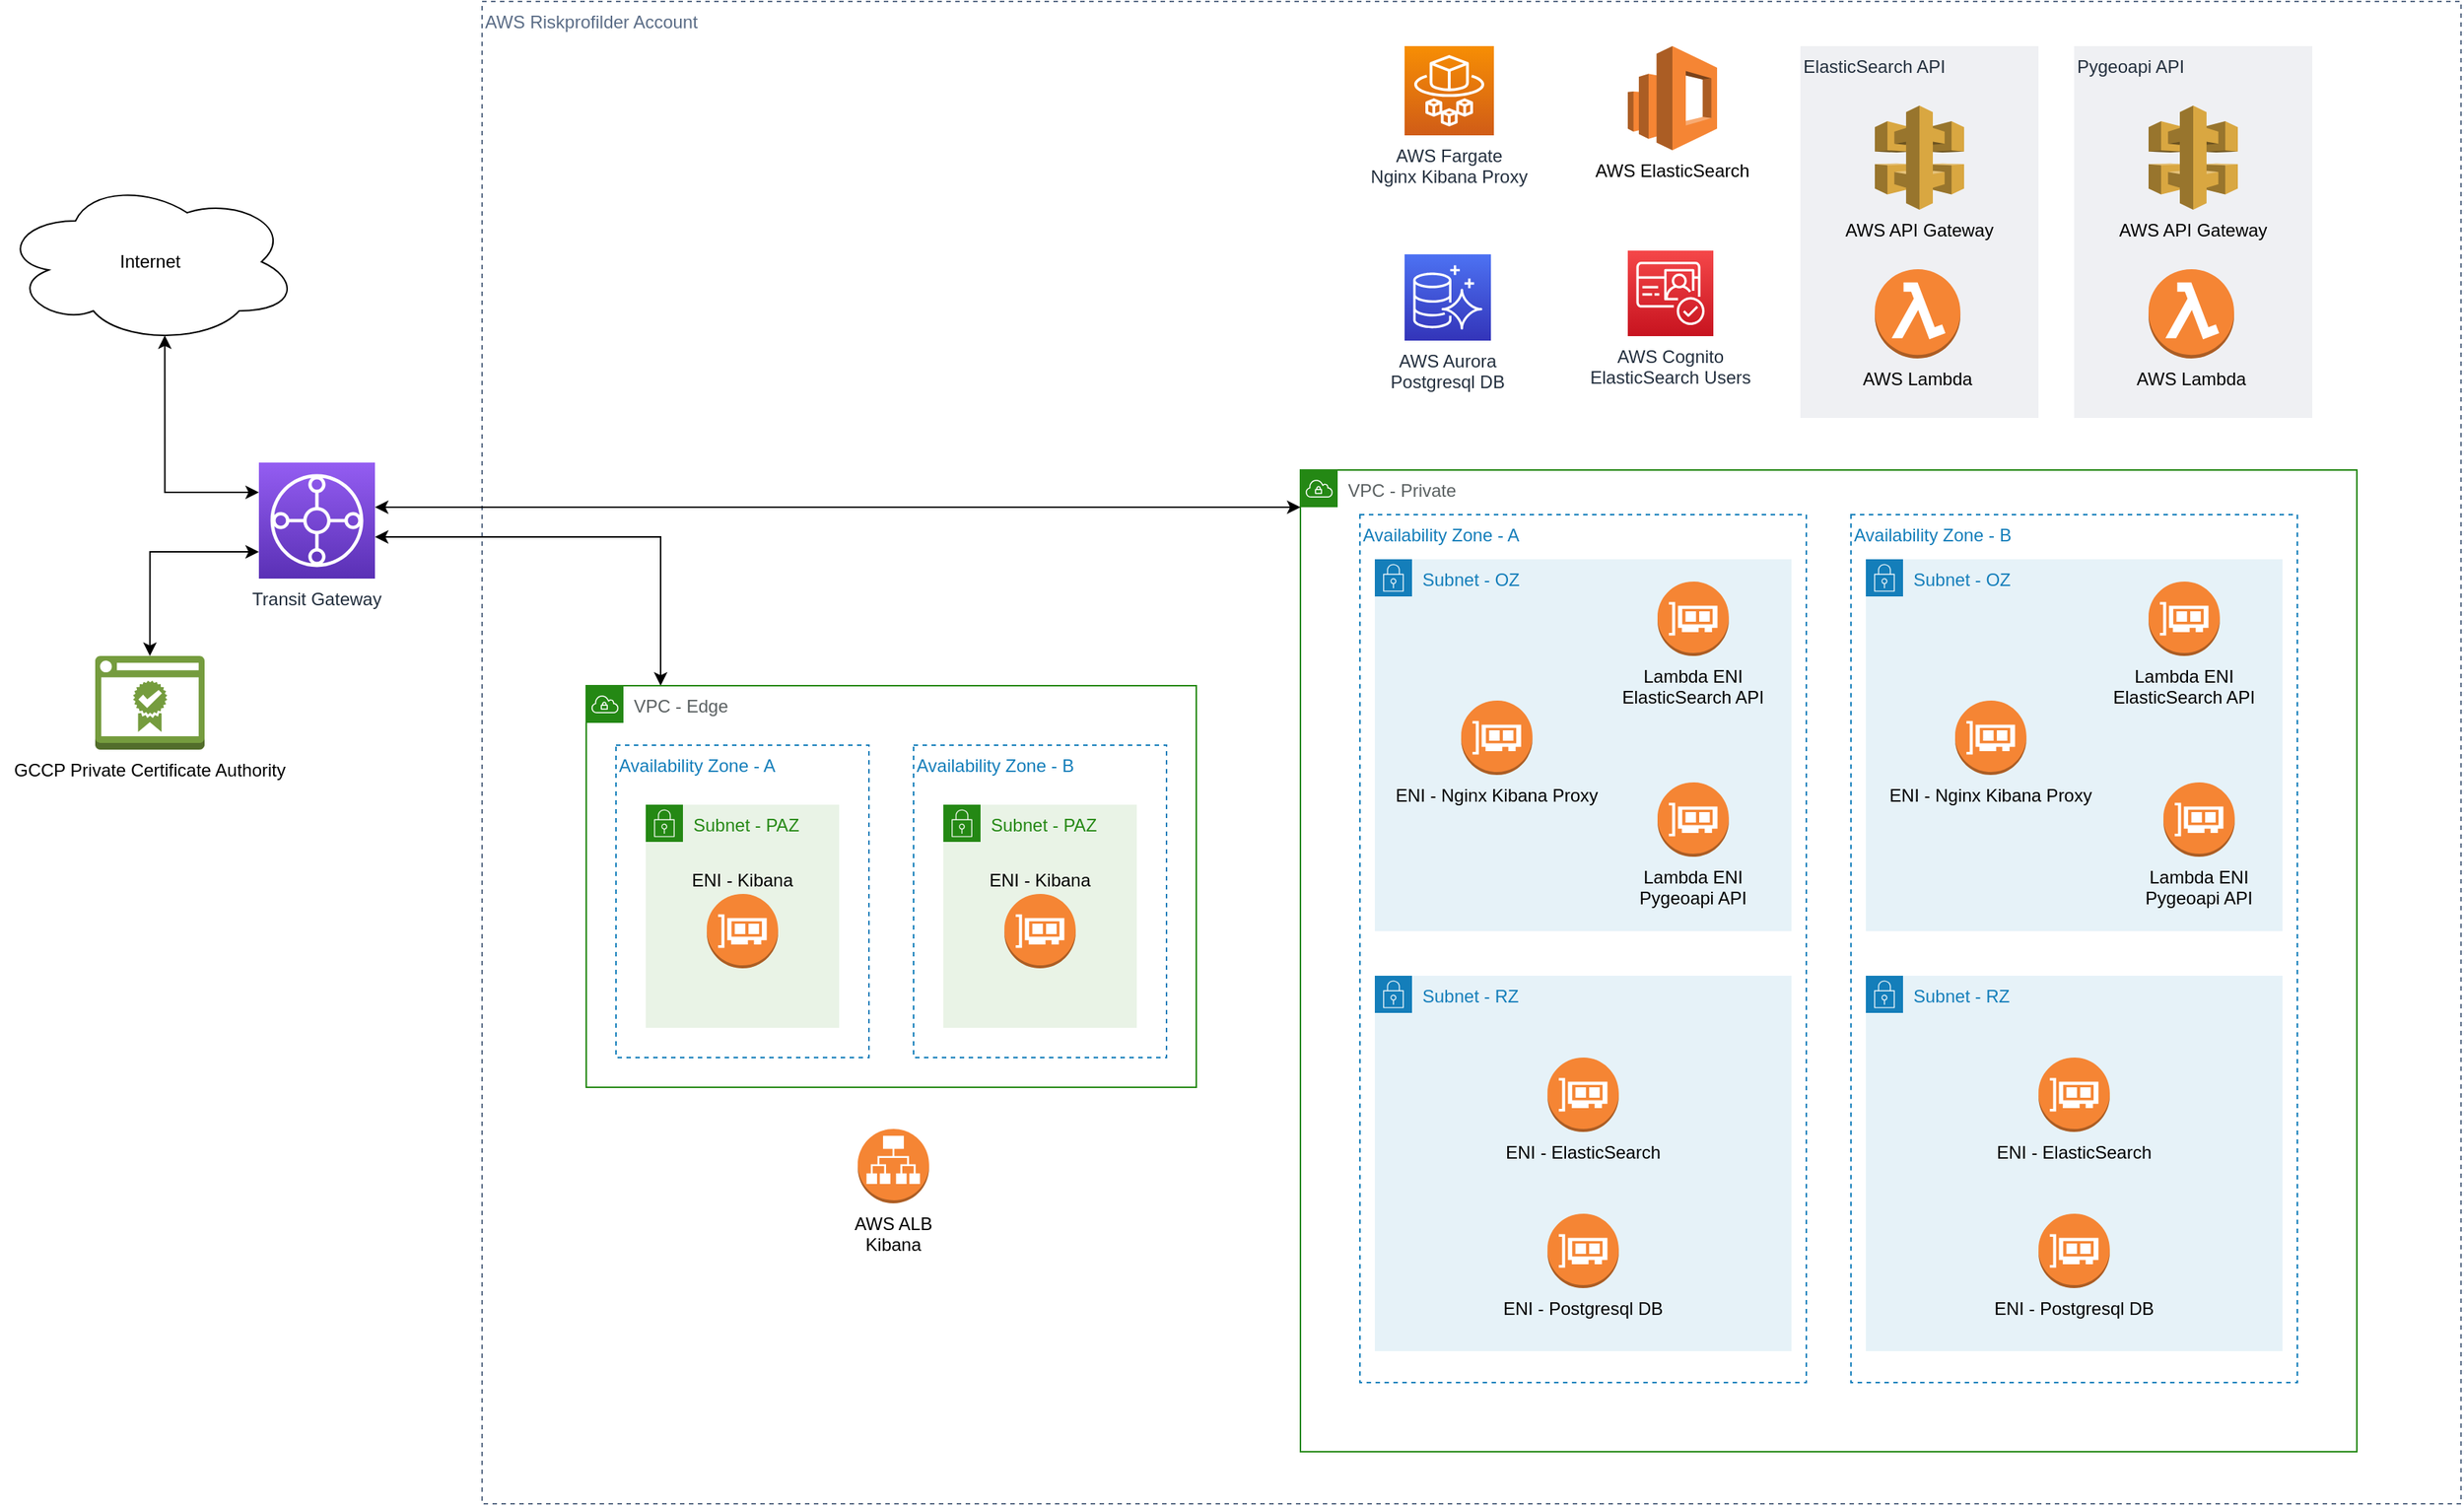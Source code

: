 <mxfile version="14.4.3" type="device"><diagram id="hRFbYOHeCeow71hb9mu3" name="Page-1"><mxGraphModel dx="2556" dy="862" grid="1" gridSize="10" guides="1" tooltips="1" connect="1" arrows="1" fold="1" page="0" pageScale="1" pageWidth="1100" pageHeight="850" background="#FFFFFF" math="0" shadow="0"><root><mxCell id="0"/><mxCell id="1" parent="0"/><mxCell id="OBFTsgKdTBAOhApYn5y8-22" value="AWS Riskprofilder Account" style="fillColor=none;strokeColor=#5A6C86;dashed=1;verticalAlign=top;fontStyle=0;fontColor=#5A6C86;align=left;" parent="1" vertex="1"><mxGeometry x="-650" y="20" width="1330" height="1010" as="geometry"/></mxCell><mxCell id="V7WVWCpH0-koTeBUoKDS-56" value="" style="edgeStyle=orthogonalEdgeStyle;rounded=0;orthogonalLoop=1;jettySize=auto;startArrow=classic;startFill=1;" parent="1" source="OBFTsgKdTBAOhApYn5y8-12" target="OBFTsgKdTBAOhApYn5y8-62" edge="1"><mxGeometry relative="1" as="geometry"><Array as="points"><mxPoint x="-530" y="380"/></Array></mxGeometry></mxCell><mxCell id="OBFTsgKdTBAOhApYn5y8-12" value="Transit Gateway" style="outlineConnect=0;fontColor=#232F3E;gradientColor=#945DF2;gradientDirection=north;fillColor=#5A30B5;strokeColor=#ffffff;dashed=0;verticalLabelPosition=bottom;verticalAlign=top;align=center;fontSize=12;fontStyle=0;aspect=fixed;shape=mxgraph.aws4.resourceIcon;resIcon=mxgraph.aws4.transit_gateway;" parent="1" vertex="1"><mxGeometry x="-800" y="330" width="78" height="78" as="geometry"/></mxCell><mxCell id="OBFTsgKdTBAOhApYn5y8-54" value="GCCP Private Certificate Authority" style="outlineConnect=0;dashed=0;verticalLabelPosition=bottom;verticalAlign=top;align=center;shape=mxgraph.aws3.certificate_manager_2;fillColor=#759C3E;gradientColor=none;" parent="1" vertex="1"><mxGeometry x="-910" y="460" width="73.5" height="63" as="geometry"/></mxCell><mxCell id="OBFTsgKdTBAOhApYn5y8-72" value="" style="group;align=left;" parent="1" vertex="1" connectable="0"><mxGeometry x="-580" y="480" width="410" height="270" as="geometry"/></mxCell><mxCell id="OBFTsgKdTBAOhApYn5y8-62" value="VPC - Edge" style="points=[[0,0],[0.25,0],[0.5,0],[0.75,0],[1,0],[1,0.25],[1,0.5],[1,0.75],[1,1],[0.75,1],[0.5,1],[0.25,1],[0,1],[0,0.75],[0,0.5],[0,0.25]];outlineConnect=0;gradientColor=none;whiteSpace=wrap;fontSize=12;fontStyle=0;shape=mxgraph.aws4.group;grIcon=mxgraph.aws4.group_vpc;strokeColor=#248814;fillColor=none;verticalAlign=top;align=left;spacingLeft=30;dashed=0;fontColor=#5A6061;" parent="OBFTsgKdTBAOhApYn5y8-72" vertex="1"><mxGeometry width="410" height="270" as="geometry"/></mxCell><mxCell id="OBFTsgKdTBAOhApYn5y8-64" value="Availability Zone - A" style="fillColor=none;strokeColor=#147EBA;dashed=1;verticalAlign=top;fontStyle=0;fontColor=#147EBA;align=left;" parent="OBFTsgKdTBAOhApYn5y8-72" vertex="1"><mxGeometry x="20" y="40" width="170" height="210" as="geometry"/></mxCell><mxCell id="OBFTsgKdTBAOhApYn5y8-65" value="Availability Zone - B" style="fillColor=none;strokeColor=#147EBA;dashed=1;verticalAlign=top;fontStyle=0;fontColor=#147EBA;align=left;" parent="OBFTsgKdTBAOhApYn5y8-72" vertex="1"><mxGeometry x="220" y="40" width="170" height="210" as="geometry"/></mxCell><mxCell id="OBFTsgKdTBAOhApYn5y8-66" value="Subnet - PAZ" style="points=[[0,0],[0.25,0],[0.5,0],[0.75,0],[1,0],[1,0.25],[1,0.5],[1,0.75],[1,1],[0.75,1],[0.5,1],[0.25,1],[0,1],[0,0.75],[0,0.5],[0,0.25]];outlineConnect=0;gradientColor=none;whiteSpace=wrap;fontSize=12;fontStyle=0;shape=mxgraph.aws4.group;grIcon=mxgraph.aws4.group_security_group;grStroke=0;strokeColor=#248814;fillColor=#E9F3E6;verticalAlign=top;align=left;spacingLeft=30;fontColor=#248814;dashed=0;" parent="OBFTsgKdTBAOhApYn5y8-72" vertex="1"><mxGeometry x="40" y="80" width="130" height="150" as="geometry"/></mxCell><mxCell id="OBFTsgKdTBAOhApYn5y8-67" value="Subnet - PAZ" style="points=[[0,0],[0.25,0],[0.5,0],[0.75,0],[1,0],[1,0.25],[1,0.5],[1,0.75],[1,1],[0.75,1],[0.5,1],[0.25,1],[0,1],[0,0.75],[0,0.5],[0,0.25]];outlineConnect=0;gradientColor=none;whiteSpace=wrap;fontSize=12;fontStyle=0;shape=mxgraph.aws4.group;grIcon=mxgraph.aws4.group_security_group;grStroke=0;strokeColor=#248814;fillColor=#E9F3E6;verticalAlign=top;align=left;spacingLeft=30;fontColor=#248814;dashed=0;" parent="OBFTsgKdTBAOhApYn5y8-72" vertex="1"><mxGeometry x="240" y="80" width="130" height="150" as="geometry"/></mxCell><mxCell id="V7WVWCpH0-koTeBUoKDS-15" value="ENI - Kibana" style="outlineConnect=0;dashed=0;verticalLabelPosition=top;verticalAlign=bottom;align=center;shape=mxgraph.aws3.elastic_network_interface;fillColor=#F58534;gradientColor=none;labelPosition=center;" parent="OBFTsgKdTBAOhApYn5y8-72" vertex="1"><mxGeometry x="81.04" y="140" width="47.92" height="50" as="geometry"/></mxCell><mxCell id="V7WVWCpH0-koTeBUoKDS-14" value="ENI - Kibana" style="outlineConnect=0;dashed=0;verticalLabelPosition=top;verticalAlign=bottom;align=center;shape=mxgraph.aws3.elastic_network_interface;fillColor=#F58534;gradientColor=none;labelPosition=center;" parent="OBFTsgKdTBAOhApYn5y8-72" vertex="1"><mxGeometry x="281.04" y="140" width="47.92" height="50" as="geometry"/></mxCell><mxCell id="OBFTsgKdTBAOhApYn5y8-73" value="" style="group;" parent="1" vertex="1" connectable="0"><mxGeometry x="-100" y="95" width="710" height="900" as="geometry"/></mxCell><mxCell id="OBFTsgKdTBAOhApYn5y8-23" value="VPC - Private" style="points=[[0,0],[0.25,0],[0.5,0],[0.75,0],[1,0],[1,0.25],[1,0.5],[1,0.75],[1,1],[0.75,1],[0.5,1],[0.25,1],[0,1],[0,0.75],[0,0.5],[0,0.25]];outlineConnect=0;gradientColor=none;whiteSpace=wrap;fontSize=12;fontStyle=0;shape=mxgraph.aws4.group;grIcon=mxgraph.aws4.group_vpc;strokeColor=#248814;fillColor=none;verticalAlign=top;align=left;spacingLeft=30;dashed=0;fontColor=#5A6061;" parent="OBFTsgKdTBAOhApYn5y8-73" vertex="1"><mxGeometry y="240" width="710" height="660" as="geometry"/></mxCell><mxCell id="OBFTsgKdTBAOhApYn5y8-41" value="Availability Zone - B" style="fillColor=none;strokeColor=#147EBA;dashed=1;verticalAlign=top;fontStyle=0;fontColor=#147EBA;align=left;" parent="OBFTsgKdTBAOhApYn5y8-73" vertex="1"><mxGeometry x="370" y="270" width="300" height="583.45" as="geometry"/></mxCell><mxCell id="OBFTsgKdTBAOhApYn5y8-24" value="Availability Zone - A" style="fillColor=none;strokeColor=#147EBA;dashed=1;verticalAlign=top;fontStyle=0;fontColor=#147EBA;align=left;" parent="OBFTsgKdTBAOhApYn5y8-73" vertex="1"><mxGeometry x="40" y="270" width="300" height="583.45" as="geometry"/></mxCell><mxCell id="OBFTsgKdTBAOhApYn5y8-27" value="Subnet - RZ" style="points=[[0,0],[0.25,0],[0.5,0],[0.75,0],[1,0],[1,0.25],[1,0.5],[1,0.75],[1,1],[0.75,1],[0.5,1],[0.25,1],[0,1],[0,0.75],[0,0.5],[0,0.25]];outlineConnect=0;gradientColor=none;whiteSpace=wrap;fontSize=12;fontStyle=0;shape=mxgraph.aws4.group;grIcon=mxgraph.aws4.group_security_group;grStroke=0;strokeColor=#147EBA;fillColor=#E6F2F8;verticalAlign=top;align=left;spacingLeft=30;fontColor=#147EBA;dashed=0;" parent="OBFTsgKdTBAOhApYn5y8-73" vertex="1"><mxGeometry x="50" y="580" width="280" height="252.41" as="geometry"/></mxCell><mxCell id="OBFTsgKdTBAOhApYn5y8-28" value="Subnet - OZ" style="points=[[0,0],[0.25,0],[0.5,0],[0.75,0],[1,0],[1,0.25],[1,0.5],[1,0.75],[1,1],[0.75,1],[0.5,1],[0.25,1],[0,1],[0,0.75],[0,0.5],[0,0.25]];outlineConnect=0;gradientColor=none;whiteSpace=wrap;fontSize=12;fontStyle=0;shape=mxgraph.aws4.group;grIcon=mxgraph.aws4.group_security_group;grStroke=0;strokeColor=#147EBA;fillColor=#E6F2F8;verticalAlign=top;align=left;spacingLeft=30;fontColor=#147EBA;dashed=0;" parent="OBFTsgKdTBAOhApYn5y8-73" vertex="1"><mxGeometry x="50" y="300" width="280" height="250" as="geometry"/></mxCell><mxCell id="OBFTsgKdTBAOhApYn5y8-31" value="Subnet - RZ" style="points=[[0,0],[0.25,0],[0.5,0],[0.75,0],[1,0],[1,0.25],[1,0.5],[1,0.75],[1,1],[0.75,1],[0.5,1],[0.25,1],[0,1],[0,0.75],[0,0.5],[0,0.25]];outlineConnect=0;gradientColor=none;whiteSpace=wrap;fontSize=12;fontStyle=0;shape=mxgraph.aws4.group;grIcon=mxgraph.aws4.group_security_group;grStroke=0;strokeColor=#147EBA;fillColor=#E6F2F8;verticalAlign=top;align=left;spacingLeft=30;fontColor=#147EBA;dashed=0;" parent="OBFTsgKdTBAOhApYn5y8-73" vertex="1"><mxGeometry x="380" y="580" width="280" height="252.41" as="geometry"/></mxCell><mxCell id="OBFTsgKdTBAOhApYn5y8-32" value="Subnet - OZ" style="points=[[0,0],[0.25,0],[0.5,0],[0.75,0],[1,0],[1,0.25],[1,0.5],[1,0.75],[1,1],[0.75,1],[0.5,1],[0.25,1],[0,1],[0,0.75],[0,0.5],[0,0.25]];outlineConnect=0;gradientColor=none;whiteSpace=wrap;fontSize=12;fontStyle=0;shape=mxgraph.aws4.group;grIcon=mxgraph.aws4.group_security_group;grStroke=0;strokeColor=#147EBA;fillColor=#E6F2F8;verticalAlign=top;align=left;spacingLeft=30;fontColor=#147EBA;dashed=0;" parent="OBFTsgKdTBAOhApYn5y8-73" vertex="1"><mxGeometry x="380" y="300" width="280" height="250" as="geometry"/></mxCell><mxCell id="V7WVWCpH0-koTeBUoKDS-19" value="ENI - Nginx Kibana Proxy" style="outlineConnect=0;dashed=0;verticalLabelPosition=bottom;verticalAlign=top;align=center;shape=mxgraph.aws3.elastic_network_interface;fillColor=#F58534;gradientColor=none;labelPosition=center;" parent="OBFTsgKdTBAOhApYn5y8-73" vertex="1"><mxGeometry x="108.04" y="395" width="47.92" height="50" as="geometry"/></mxCell><mxCell id="V7WVWCpH0-koTeBUoKDS-18" value="ENI - Nginx Kibana Proxy" style="outlineConnect=0;dashed=0;verticalLabelPosition=bottom;verticalAlign=top;align=center;shape=mxgraph.aws3.elastic_network_interface;fillColor=#F58534;gradientColor=none;labelPosition=center;" parent="OBFTsgKdTBAOhApYn5y8-73" vertex="1"><mxGeometry x="440" y="395" width="47.92" height="50" as="geometry"/></mxCell><mxCell id="V7WVWCpH0-koTeBUoKDS-21" value="AWS Aurora&#10;Postgresql DB" style="points=[[0,0,0],[0.25,0,0],[0.5,0,0],[0.75,0,0],[1,0,0],[0,1,0],[0.25,1,0],[0.5,1,0],[0.75,1,0],[1,1,0],[0,0.25,0],[0,0.5,0],[0,0.75,0],[1,0.25,0],[1,0.5,0],[1,0.75,0]];outlineConnect=0;fontColor=#232F3E;gradientColor=#4D72F3;gradientDirection=north;fillColor=#3334B9;strokeColor=#ffffff;dashed=0;verticalLabelPosition=bottom;verticalAlign=top;align=center;fontSize=12;fontStyle=0;aspect=fixed;shape=mxgraph.aws4.resourceIcon;resIcon=mxgraph.aws4.aurora;" parent="OBFTsgKdTBAOhApYn5y8-73" vertex="1"><mxGeometry x="70.0" y="95" width="58" height="58" as="geometry"/></mxCell><mxCell id="V7WVWCpH0-koTeBUoKDS-22" value="ENI - Postgresql DB" style="outlineConnect=0;dashed=0;verticalLabelPosition=bottom;verticalAlign=top;align=center;shape=mxgraph.aws3.elastic_network_interface;fillColor=#F58534;gradientColor=none;labelPosition=center;" parent="OBFTsgKdTBAOhApYn5y8-73" vertex="1"><mxGeometry x="166.04" y="740" width="47.92" height="50" as="geometry"/></mxCell><mxCell id="V7WVWCpH0-koTeBUoKDS-23" value="ENI - ElasticSearch" style="outlineConnect=0;dashed=0;verticalLabelPosition=bottom;verticalAlign=top;align=center;shape=mxgraph.aws3.elastic_network_interface;fillColor=#F58534;gradientColor=none;labelPosition=center;" parent="OBFTsgKdTBAOhApYn5y8-73" vertex="1"><mxGeometry x="496.04" y="635" width="47.92" height="50" as="geometry"/></mxCell><mxCell id="V7WVWCpH0-koTeBUoKDS-28" value="ENI - Postgresql DB" style="outlineConnect=0;dashed=0;verticalLabelPosition=bottom;verticalAlign=top;align=center;shape=mxgraph.aws3.elastic_network_interface;fillColor=#F58534;gradientColor=none;labelPosition=center;" parent="OBFTsgKdTBAOhApYn5y8-73" vertex="1"><mxGeometry x="496.04" y="740" width="47.92" height="50" as="geometry"/></mxCell><mxCell id="V7WVWCpH0-koTeBUoKDS-50" value="Lambda ENI&#10;ElasticSearch API" style="outlineConnect=0;dashed=0;verticalLabelPosition=bottom;verticalAlign=top;align=center;shape=mxgraph.aws3.elastic_network_interface;fillColor=#F58534;gradientColor=none;labelPosition=center;" parent="OBFTsgKdTBAOhApYn5y8-73" vertex="1"><mxGeometry x="240" y="315" width="47.92" height="50" as="geometry"/></mxCell><mxCell id="V7WVWCpH0-koTeBUoKDS-51" value="Lambda ENI&#10;ElasticSearch API" style="outlineConnect=0;dashed=0;verticalLabelPosition=bottom;verticalAlign=top;align=center;shape=mxgraph.aws3.elastic_network_interface;fillColor=#F58534;gradientColor=none;labelPosition=center;" parent="OBFTsgKdTBAOhApYn5y8-73" vertex="1"><mxGeometry x="570" y="315" width="47.92" height="50" as="geometry"/></mxCell><mxCell id="V7WVWCpH0-koTeBUoKDS-52" value="Lambda ENI&#10;Pygeoapi API" style="outlineConnect=0;dashed=0;verticalLabelPosition=bottom;verticalAlign=top;align=center;shape=mxgraph.aws3.elastic_network_interface;fillColor=#F58534;gradientColor=none;labelPosition=center;" parent="OBFTsgKdTBAOhApYn5y8-73" vertex="1"><mxGeometry x="240" y="450" width="47.92" height="50" as="geometry"/></mxCell><mxCell id="V7WVWCpH0-koTeBUoKDS-53" value="Lambda ENI&#10;Pygeoapi API" style="outlineConnect=0;dashed=0;verticalLabelPosition=bottom;verticalAlign=top;align=center;shape=mxgraph.aws3.elastic_network_interface;fillColor=#F58534;gradientColor=none;labelPosition=center;" parent="OBFTsgKdTBAOhApYn5y8-73" vertex="1"><mxGeometry x="580" y="450" width="47.92" height="50" as="geometry"/></mxCell><mxCell id="V7WVWCpH0-koTeBUoKDS-27" value="ENI - ElasticSearch" style="outlineConnect=0;dashed=0;verticalLabelPosition=bottom;verticalAlign=top;align=center;shape=mxgraph.aws3.elastic_network_interface;fillColor=#F58534;gradientColor=none;labelPosition=center;" parent="OBFTsgKdTBAOhApYn5y8-73" vertex="1"><mxGeometry x="166.04" y="635" width="47.92" height="50" as="geometry"/></mxCell><mxCell id="V7WVWCpH0-koTeBUoKDS-63" value="" style="group;" parent="OBFTsgKdTBAOhApYn5y8-73" vertex="1" connectable="0"><mxGeometry x="336.04" y="-45" width="160" height="250" as="geometry"/></mxCell><mxCell id="V7WVWCpH0-koTeBUoKDS-64" value="ElasticSearch API" style="fillColor=#EFF0F3;strokeColor=none;dashed=0;verticalAlign=top;fontStyle=0;fontColor=#232F3D;align=left;" parent="V7WVWCpH0-koTeBUoKDS-63" vertex="1"><mxGeometry width="160" height="250" as="geometry"/></mxCell><mxCell id="V7WVWCpH0-koTeBUoKDS-65" value="AWS API Gateway" style="outlineConnect=0;dashed=0;verticalLabelPosition=bottom;verticalAlign=top;align=center;shape=mxgraph.aws3.api_gateway;fillColor=#D9A741;gradientColor=none;" parent="V7WVWCpH0-koTeBUoKDS-63" vertex="1"><mxGeometry x="50" y="40" width="60" height="70" as="geometry"/></mxCell><mxCell id="V7WVWCpH0-koTeBUoKDS-66" value="AWS Lambda" style="outlineConnect=0;dashed=0;verticalLabelPosition=bottom;verticalAlign=top;align=center;shape=mxgraph.aws3.lambda_function;fillColor=#F58534;gradientColor=none;" parent="V7WVWCpH0-koTeBUoKDS-63" vertex="1"><mxGeometry x="50" y="150" width="57.5" height="60" as="geometry"/></mxCell><mxCell id="V7WVWCpH0-koTeBUoKDS-62" value="" style="group;" parent="OBFTsgKdTBAOhApYn5y8-73" vertex="1" connectable="0"><mxGeometry x="520" y="-45" width="160" height="250" as="geometry"/></mxCell><mxCell id="V7WVWCpH0-koTeBUoKDS-61" value="Pygeoapi API" style="fillColor=#EFF0F3;strokeColor=none;dashed=0;verticalAlign=top;fontStyle=0;fontColor=#232F3D;align=left;" parent="V7WVWCpH0-koTeBUoKDS-62" vertex="1"><mxGeometry width="160" height="250" as="geometry"/></mxCell><mxCell id="V7WVWCpH0-koTeBUoKDS-26" value="AWS API Gateway" style="outlineConnect=0;dashed=0;verticalLabelPosition=bottom;verticalAlign=top;align=center;shape=mxgraph.aws3.api_gateway;fillColor=#D9A741;gradientColor=none;" parent="V7WVWCpH0-koTeBUoKDS-62" vertex="1"><mxGeometry x="50" y="40" width="60" height="70" as="geometry"/></mxCell><mxCell id="V7WVWCpH0-koTeBUoKDS-29" value="AWS Lambda" style="outlineConnect=0;dashed=0;verticalLabelPosition=bottom;verticalAlign=top;align=center;shape=mxgraph.aws3.lambda_function;fillColor=#F58534;gradientColor=none;" parent="V7WVWCpH0-koTeBUoKDS-62" vertex="1"><mxGeometry x="50" y="150" width="57.5" height="60" as="geometry"/></mxCell><mxCell id="wEzQMkDf1KCq-49ZYsBy-1" value="AWS Cognito&#10;ElasticSearch Users" style="points=[[0,0,0],[0.25,0,0],[0.5,0,0],[0.75,0,0],[1,0,0],[0,1,0],[0.25,1,0],[0.5,1,0],[0.75,1,0],[1,1,0],[0,0.25,0],[0,0.5,0],[0,0.75,0],[1,0.25,0],[1,0.5,0],[1,0.75,0]];outlineConnect=0;fontColor=#232F3E;gradientColor=#F54749;gradientDirection=north;fillColor=#C7131F;strokeColor=#ffffff;dashed=0;verticalLabelPosition=bottom;verticalAlign=top;align=center;fontSize=12;fontStyle=0;aspect=fixed;shape=mxgraph.aws4.resourceIcon;resIcon=mxgraph.aws4.cognito;" vertex="1" parent="OBFTsgKdTBAOhApYn5y8-73"><mxGeometry x="220" y="92.5" width="57.5" height="57.5" as="geometry"/></mxCell><mxCell id="OBFTsgKdTBAOhApYn5y8-103" value="Internet" style="ellipse;shape=cloud;whiteSpace=wrap;align=center;" parent="1" vertex="1"><mxGeometry x="-973.25" y="140" width="200" height="110" as="geometry"/></mxCell><mxCell id="V7WVWCpH0-koTeBUoKDS-11" value="AWS ALB&#10;Kibana" style="outlineConnect=0;dashed=0;verticalLabelPosition=bottom;verticalAlign=top;align=center;shape=mxgraph.aws3.application_load_balancer;fillColor=#F58534;gradientColor=none;" parent="1" vertex="1"><mxGeometry x="-397.5" y="778" width="47.92" height="50" as="geometry"/></mxCell><mxCell id="V7WVWCpH0-koTeBUoKDS-57" value="" style="edgeStyle=orthogonalEdgeStyle;rounded=0;orthogonalLoop=1;jettySize=auto;startArrow=classic;startFill=1;" parent="1" source="OBFTsgKdTBAOhApYn5y8-12" target="OBFTsgKdTBAOhApYn5y8-23" edge="1"><mxGeometry relative="1" as="geometry"><mxPoint x="-630" y="80" as="sourcePoint"/><mxPoint x="40" y="290" as="targetPoint"/><Array as="points"><mxPoint x="-630" y="360"/><mxPoint x="-630" y="360"/></Array></mxGeometry></mxCell><mxCell id="V7WVWCpH0-koTeBUoKDS-58" value="" style="edgeStyle=orthogonalEdgeStyle;rounded=0;orthogonalLoop=1;jettySize=auto;startArrow=classic;startFill=1;exitX=0.55;exitY=0.95;exitDx=0;exitDy=0;exitPerimeter=0;" parent="1" source="OBFTsgKdTBAOhApYn5y8-103" target="OBFTsgKdTBAOhApYn5y8-12" edge="1"><mxGeometry relative="1" as="geometry"><mxPoint x="-780" y="540" as="sourcePoint"/><mxPoint x="-334" y="540" as="targetPoint"/><Array as="points"><mxPoint x="-863" y="350"/></Array></mxGeometry></mxCell><mxCell id="V7WVWCpH0-koTeBUoKDS-60" value="" style="edgeStyle=orthogonalEdgeStyle;rounded=0;orthogonalLoop=1;jettySize=auto;startArrow=classic;startFill=1;exitX=0.5;exitY=0;exitDx=0;exitDy=0;exitPerimeter=0;" parent="1" source="OBFTsgKdTBAOhApYn5y8-54" target="OBFTsgKdTBAOhApYn5y8-12" edge="1"><mxGeometry relative="1" as="geometry"><mxPoint x="-870" y="547.5" as="sourcePoint"/><mxPoint x="-720" y="425" as="targetPoint"/><Array as="points"><mxPoint x="-873" y="390"/></Array></mxGeometry></mxCell><mxCell id="V7WVWCpH0-koTeBUoKDS-24" value="AWS ElasticSearch" style="outlineConnect=0;dashed=0;verticalLabelPosition=bottom;verticalAlign=top;align=center;shape=mxgraph.aws3.elasticsearch_service;fillColor=#F58534;gradientColor=none;" parent="1" vertex="1"><mxGeometry x="120" y="50" width="60" height="70" as="geometry"/></mxCell><mxCell id="V7WVWCpH0-koTeBUoKDS-20" value="AWS Fargate&#10;Nginx Kibana Proxy" style="points=[[0,0,0],[0.25,0,0],[0.5,0,0],[0.75,0,0],[1,0,0],[0,1,0],[0.25,1,0],[0.5,1,0],[0.75,1,0],[1,1,0],[0,0.25,0],[0,0.5,0],[0,0.75,0],[1,0.25,0],[1,0.5,0],[1,0.75,0]];outlineConnect=0;fontColor=#232F3E;gradientColor=#F78E04;gradientDirection=north;fillColor=#D05C17;strokeColor=#ffffff;dashed=0;verticalLabelPosition=bottom;verticalAlign=top;align=center;fontSize=12;fontStyle=0;aspect=fixed;shape=mxgraph.aws4.resourceIcon;resIcon=mxgraph.aws4.fargate;" parent="1" vertex="1"><mxGeometry x="-30.0" y="50" width="60" height="60" as="geometry"/></mxCell></root></mxGraphModel></diagram></mxfile>